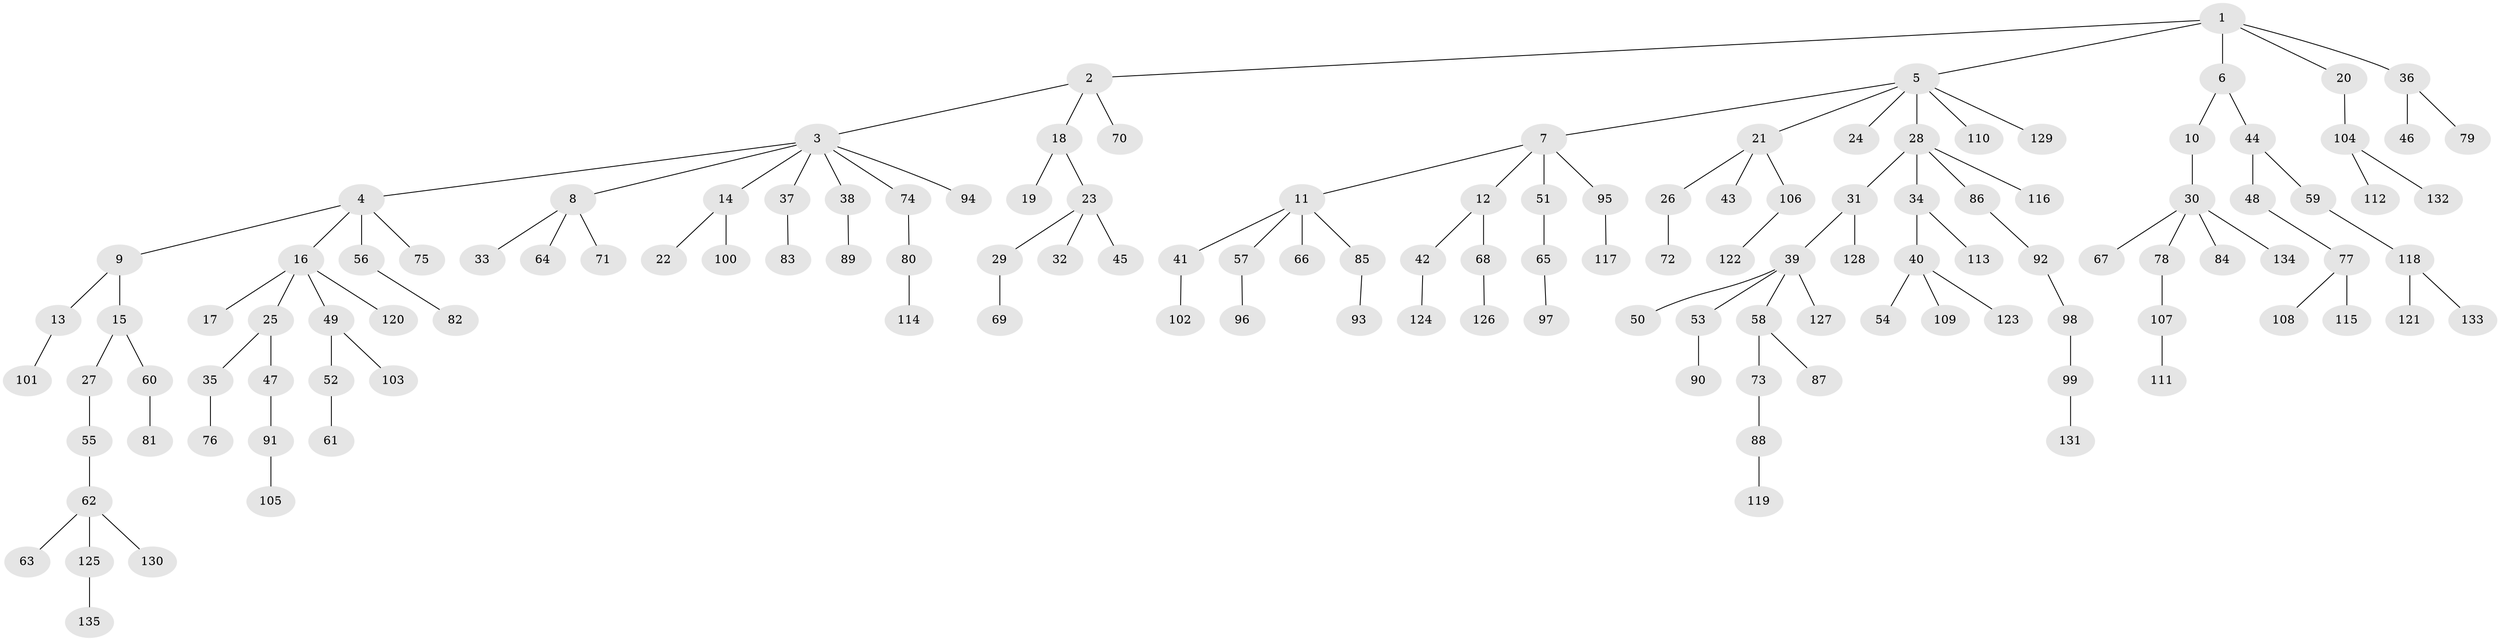 // coarse degree distribution, {3: 0.14634146341463414, 2: 0.23170731707317074, 5: 0.024390243902439025, 6: 0.012195121951219513, 1: 0.5, 4: 0.07317073170731707, 7: 0.012195121951219513}
// Generated by graph-tools (version 1.1) at 2025/37/03/04/25 23:37:28]
// undirected, 135 vertices, 134 edges
graph export_dot {
  node [color=gray90,style=filled];
  1;
  2;
  3;
  4;
  5;
  6;
  7;
  8;
  9;
  10;
  11;
  12;
  13;
  14;
  15;
  16;
  17;
  18;
  19;
  20;
  21;
  22;
  23;
  24;
  25;
  26;
  27;
  28;
  29;
  30;
  31;
  32;
  33;
  34;
  35;
  36;
  37;
  38;
  39;
  40;
  41;
  42;
  43;
  44;
  45;
  46;
  47;
  48;
  49;
  50;
  51;
  52;
  53;
  54;
  55;
  56;
  57;
  58;
  59;
  60;
  61;
  62;
  63;
  64;
  65;
  66;
  67;
  68;
  69;
  70;
  71;
  72;
  73;
  74;
  75;
  76;
  77;
  78;
  79;
  80;
  81;
  82;
  83;
  84;
  85;
  86;
  87;
  88;
  89;
  90;
  91;
  92;
  93;
  94;
  95;
  96;
  97;
  98;
  99;
  100;
  101;
  102;
  103;
  104;
  105;
  106;
  107;
  108;
  109;
  110;
  111;
  112;
  113;
  114;
  115;
  116;
  117;
  118;
  119;
  120;
  121;
  122;
  123;
  124;
  125;
  126;
  127;
  128;
  129;
  130;
  131;
  132;
  133;
  134;
  135;
  1 -- 2;
  1 -- 5;
  1 -- 6;
  1 -- 20;
  1 -- 36;
  2 -- 3;
  2 -- 18;
  2 -- 70;
  3 -- 4;
  3 -- 8;
  3 -- 14;
  3 -- 37;
  3 -- 38;
  3 -- 74;
  3 -- 94;
  4 -- 9;
  4 -- 16;
  4 -- 56;
  4 -- 75;
  5 -- 7;
  5 -- 21;
  5 -- 24;
  5 -- 28;
  5 -- 110;
  5 -- 129;
  6 -- 10;
  6 -- 44;
  7 -- 11;
  7 -- 12;
  7 -- 51;
  7 -- 95;
  8 -- 33;
  8 -- 64;
  8 -- 71;
  9 -- 13;
  9 -- 15;
  10 -- 30;
  11 -- 41;
  11 -- 57;
  11 -- 66;
  11 -- 85;
  12 -- 42;
  12 -- 68;
  13 -- 101;
  14 -- 22;
  14 -- 100;
  15 -- 27;
  15 -- 60;
  16 -- 17;
  16 -- 25;
  16 -- 49;
  16 -- 120;
  18 -- 19;
  18 -- 23;
  20 -- 104;
  21 -- 26;
  21 -- 43;
  21 -- 106;
  23 -- 29;
  23 -- 32;
  23 -- 45;
  25 -- 35;
  25 -- 47;
  26 -- 72;
  27 -- 55;
  28 -- 31;
  28 -- 34;
  28 -- 86;
  28 -- 116;
  29 -- 69;
  30 -- 67;
  30 -- 78;
  30 -- 84;
  30 -- 134;
  31 -- 39;
  31 -- 128;
  34 -- 40;
  34 -- 113;
  35 -- 76;
  36 -- 46;
  36 -- 79;
  37 -- 83;
  38 -- 89;
  39 -- 50;
  39 -- 53;
  39 -- 58;
  39 -- 127;
  40 -- 54;
  40 -- 109;
  40 -- 123;
  41 -- 102;
  42 -- 124;
  44 -- 48;
  44 -- 59;
  47 -- 91;
  48 -- 77;
  49 -- 52;
  49 -- 103;
  51 -- 65;
  52 -- 61;
  53 -- 90;
  55 -- 62;
  56 -- 82;
  57 -- 96;
  58 -- 73;
  58 -- 87;
  59 -- 118;
  60 -- 81;
  62 -- 63;
  62 -- 125;
  62 -- 130;
  65 -- 97;
  68 -- 126;
  73 -- 88;
  74 -- 80;
  77 -- 108;
  77 -- 115;
  78 -- 107;
  80 -- 114;
  85 -- 93;
  86 -- 92;
  88 -- 119;
  91 -- 105;
  92 -- 98;
  95 -- 117;
  98 -- 99;
  99 -- 131;
  104 -- 112;
  104 -- 132;
  106 -- 122;
  107 -- 111;
  118 -- 121;
  118 -- 133;
  125 -- 135;
}
